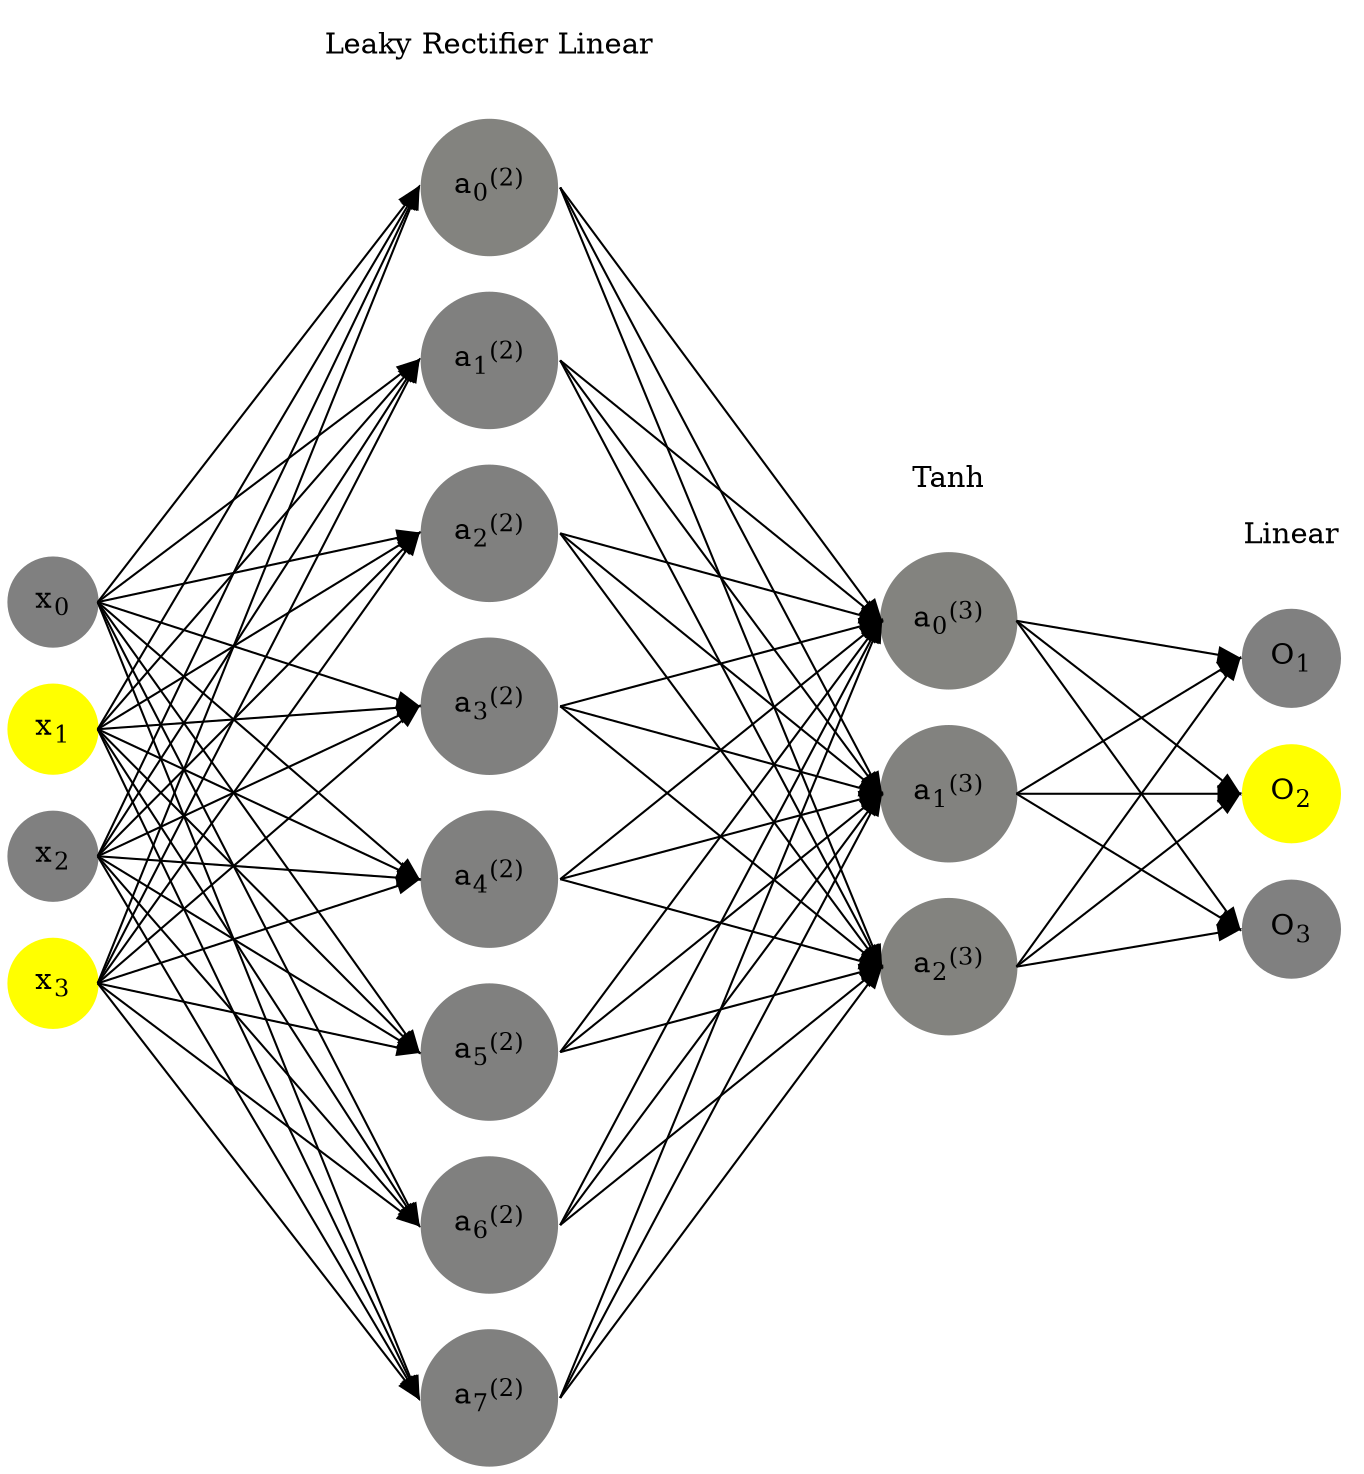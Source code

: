 digraph G {
	rankdir = LR;
	splines=false;
	edge[style=invis];
	ranksep= 1.4;
	{
	node [shape=circle, color="0.1667, 0.0, 0.5", style=filled, fillcolor="0.1667, 0.0, 0.5"];
	x0 [label=<x<sub>0</sub>>];
	}
	{
	node [shape=circle, color="0.1667, 1.0, 1.0", style=filled, fillcolor="0.1667, 1.0, 1.0"];
	x1 [label=<x<sub>1</sub>>];
	}
	{
	node [shape=circle, color="0.1667, 0.0, 0.5", style=filled, fillcolor="0.1667, 0.0, 0.5"];
	x2 [label=<x<sub>2</sub>>];
	}
	{
	node [shape=circle, color="0.1667, 1.0, 1.0", style=filled, fillcolor="0.1667, 1.0, 1.0"];
	x3 [label=<x<sub>3</sub>>];
	}
	{
	node [shape=circle, color="0.1667, 0.023719, 0.511859", style=filled, fillcolor="0.1667, 0.023719, 0.511859"];
	a02 [label=<a<sub>0</sub><sup>(2)</sup>>];
	}
	{
	node [shape=circle, color="0.1667, 0.000668, 0.500334", style=filled, fillcolor="0.1667, 0.000668, 0.500334"];
	a12 [label=<a<sub>1</sub><sup>(2)</sup>>];
	}
	{
	node [shape=circle, color="0.1667, 0.005592, 0.502796", style=filled, fillcolor="0.1667, 0.005592, 0.502796"];
	a22 [label=<a<sub>2</sub><sup>(2)</sup>>];
	}
	{
	node [shape=circle, color="0.1667, 0.001443, 0.500721", style=filled, fillcolor="0.1667, 0.001443, 0.500721"];
	a32 [label=<a<sub>3</sub><sup>(2)</sup>>];
	}
	{
	node [shape=circle, color="0.1667, 0.002831, 0.501415", style=filled, fillcolor="0.1667, 0.002831, 0.501415"];
	a42 [label=<a<sub>4</sub><sup>(2)</sup>>];
	}
	{
	node [shape=circle, color="0.1667, 0.000799, 0.500399", style=filled, fillcolor="0.1667, 0.000799, 0.500399"];
	a52 [label=<a<sub>5</sub><sup>(2)</sup>>];
	}
	{
	node [shape=circle, color="0.1667, 0.000228, 0.500114", style=filled, fillcolor="0.1667, 0.000228, 0.500114"];
	a62 [label=<a<sub>6</sub><sup>(2)</sup>>];
	}
	{
	node [shape=circle, color="0.1667, 0.001647, 0.500823", style=filled, fillcolor="0.1667, 0.001647, 0.500823"];
	a72 [label=<a<sub>7</sub><sup>(2)</sup>>];
	}
	{
	node [shape=circle, color="0.1667, 0.030071, 0.515036", style=filled, fillcolor="0.1667, 0.030071, 0.515036"];
	a03 [label=<a<sub>0</sub><sup>(3)</sup>>];
	}
	{
	node [shape=circle, color="0.1667, 0.016158, 0.508079", style=filled, fillcolor="0.1667, 0.016158, 0.508079"];
	a13 [label=<a<sub>1</sub><sup>(3)</sup>>];
	}
	{
	node [shape=circle, color="0.1667, 0.024883, 0.512442", style=filled, fillcolor="0.1667, 0.024883, 0.512442"];
	a23 [label=<a<sub>2</sub><sup>(3)</sup>>];
	}
	{
	node [shape=circle, color="0.1667, 0.0, 0.5", style=filled, fillcolor="0.1667, 0.0, 0.5"];
	O1 [label=<O<sub>1</sub>>];
	}
	{
	node [shape=circle, color="0.1667, 1.0, 1.0", style=filled, fillcolor="0.1667, 1.0, 1.0"];
	O2 [label=<O<sub>2</sub>>];
	}
	{
	node [shape=circle, color="0.1667, 0.0, 0.5", style=filled, fillcolor="0.1667, 0.0, 0.5"];
	O3 [label=<O<sub>3</sub>>];
	}
	{
	rank=same;
	x0->x1->x2->x3;
	}
	{
	rank=same;
	a02->a12->a22->a32->a42->a52->a62->a72;
	}
	{
	rank=same;
	a03->a13->a23;
	}
	{
	rank=same;
	O1->O2->O3;
	}
	l1 [shape=plaintext,label="Leaky Rectifier Linear"];
	l1->a02;
	{rank=same; l1;a02};
	l2 [shape=plaintext,label="Tanh"];
	l2->a03;
	{rank=same; l2;a03};
	l3 [shape=plaintext,label="Linear"];
	l3->O1;
	{rank=same; l3;O1};
edge[style=solid, tailport=e, headport=w];
	{x0;x1;x2;x3} -> {a02;a12;a22;a32;a42;a52;a62;a72};
	{a02;a12;a22;a32;a42;a52;a62;a72} -> {a03;a13;a23};
	{a03;a13;a23} -> {O1,O2,O3};
}